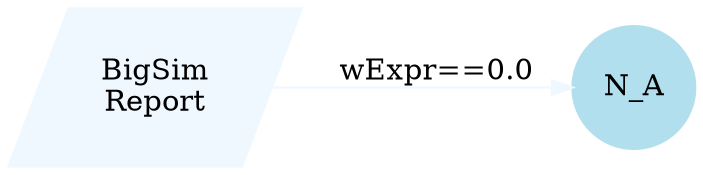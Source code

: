 digraph reaction_graph {
   rankdir=LR;
   Node [shape = circle];
   BigSim_Report [shape = parallelogram color = aliceblue style=filled label="BigSim
Report"];
BigSim_Report -> N_A[color = aliceblue label = "wExpr==0.0
"];
 N_A
 [shape=circle, color=lightblue2, style=filled];
N_A[ label="N_A"];
}
